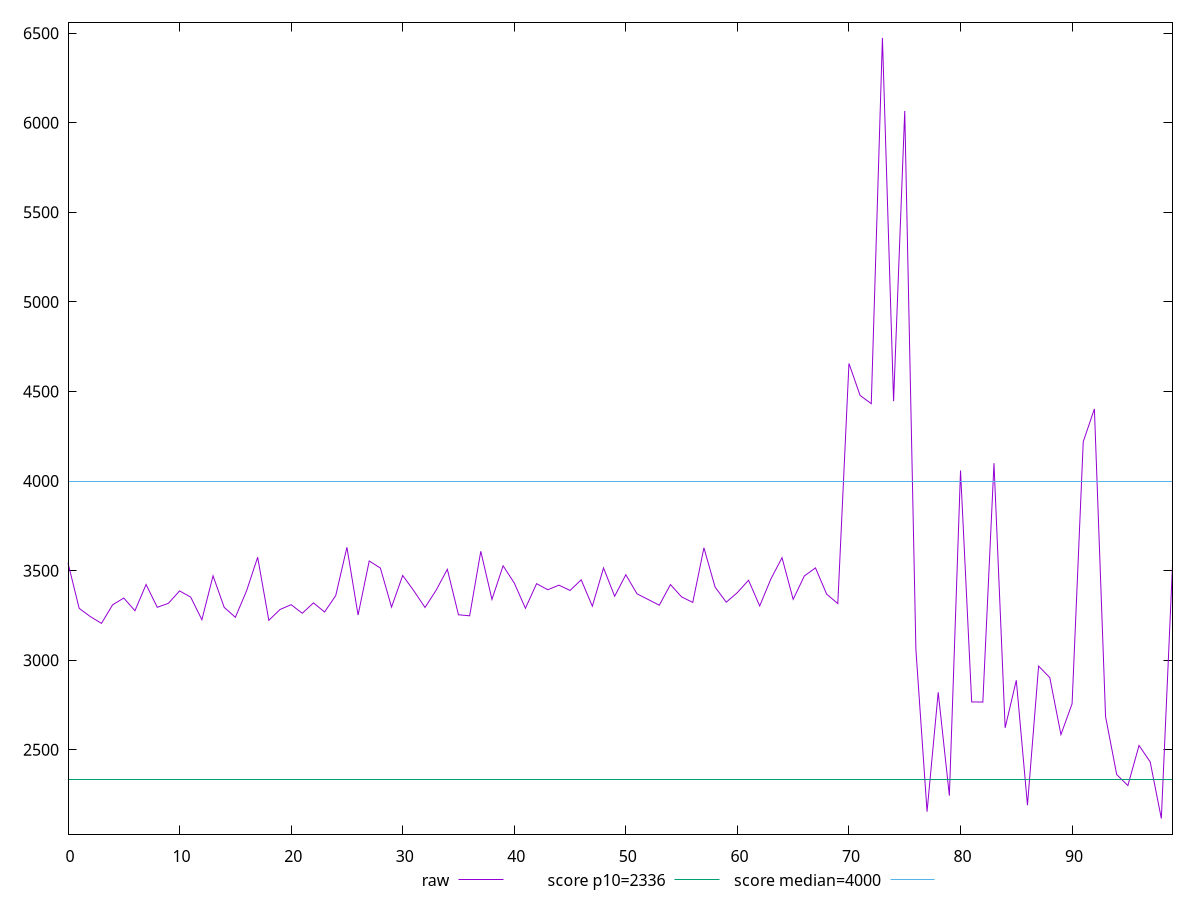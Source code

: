 reset

$raw <<EOF
0 3542.799
1 3289.6820000000007
2 3243.65
3 3205.796
4 3309.3600000000006
5 3347.128499999999
6 3276.3319999999994
7 3422.806
8 3295.316
9 3317.7059999999997
10 3386.875499999999
11 3352.102
12 3226.102
13 3471.1575
14 3295.169999999999
15 3239.7260000000006
16 3386.5200000000004
17 3574.75
18 3222.6440000000002
19 3282.9825
20 3310.125
21 3262.2380000000003
22 3320.0310000000004
23 3269.1804999999995
24 3361.236
25 3630.3785000000007
26 3252.3535
27 3554.0474999999997
28 3514.566
29 3296.527500000001
30 3473.0744999999997
31 3387.4875
32 3294.296
33 3391.0265
34 3507.567
35 3253.718
36 3247.894
37 3608.0740000000005
38 3339.6180000000004
39 3527.125
40 3431.1825
41 3290.0119999999997
42 3427.3965000000003
43 3393.457500000001
44 3418.9860000000003
45 3389.4375000000005
46 3448.875
47 3301.5075
48 3515.199999999999
49 3357.237
50 3477.277499999999
51 3370.9125
52 3338.9685
53 3307.124999999999
54 3422.325
55 3353.3475
56 3322.8205
57 3627.4699999999993
58 3408.3525000000004
59 3323.912
60 3377.701500000001
61 3446.4375
62 3302.888000000001
63 3453.4575
64 3572.3360000000002
65 3339.8885
66 3470.34
67 3515.415
68 3368.9085000000005
69 3316.3275000000003
70 4656.356
71 4477.847
72 4432.045
73 6473.8195
74 4446.188
75 6066.1984999999995
76 3059.1920000000005
77 2154.645
78 2821.124
79 2244.141
80 4058.633
81 2767.2855
82 2766.4190000000003
83 4099.608
84 2622.7684999999997
85 2888.2384999999995
86 2190.5205
87 2967.1535
88 2903.127
89 2584.916
90 2757.0265
91 4219.914
92 4402.965
93 2685.7955
94 2361.4865
95 2300.474
96 2524.0995000000003
97 2432.505
98 2116.41
99 3529.3035000000004
EOF

set key outside below
set xrange [0:99]
set yrange [2029.26181:6560.9676899999995]
set trange [2029.26181:6560.9676899999995]
set terminal svg size 640, 500 enhanced background rgb 'white'
set output "reprap/first-contentful-paint/samples/pages/raw/values.svg"

plot $raw title "raw" with line, \
     2336 title "score p10=2336", \
     4000 title "score median=4000"

reset
